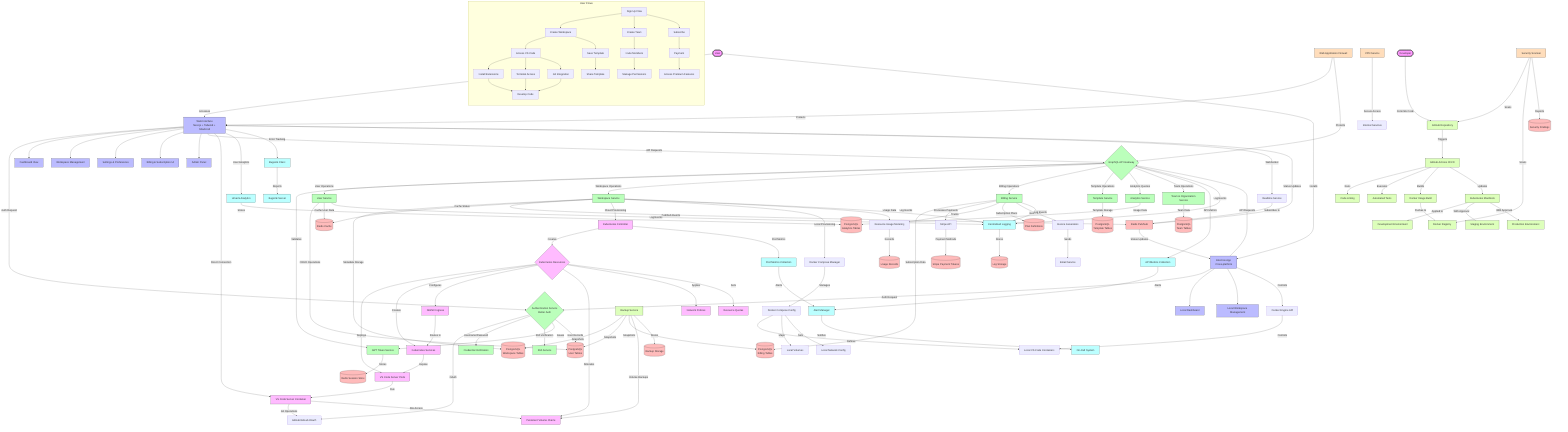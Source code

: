 flowchart TB
    %% User Entry Points
    User([User]) -->|Accesses| WebUI[Web Interface\nNext.js + Tailwind + ShadcnUI]
    User -->|Installs| ElectronApp[Electron App\nCross-platform]
    Developer([Developer]) -->|Commits Code| GitRepo[GitHub Repository]
    
    %% Authentication Flow
    WebUI -->|Auth Request| AuthService{Authentication Service\nBetter Auth}
    ElectronApp -->|Auth Request| AuthService
    AuthService -->|OAuth| GitProviders[GitHub/GitLab OAuth]
    AuthService -->|Username/Password| CredentialVerify[Credential Verification]
    AuthService -->|2FA Verification| TwoFactor[2FA Service]
    AuthService -->|Issues| JWTService[JWT Token Service]
    JWTService -->|Stores| RedisSession[(Redis Session Store)]
    AuthService -->|User Records| UserDB[(PostgreSQL\nUser Tables)]
    
    %% Frontend Components
    WebUI --> Dashboard[Dashboard View]
    WebUI --> WorkspaceManagement[Workspace Management]
    WebUI --> SettingsPanel[Settings & Preferences]
    WebUI --> BillingUI[Billing & Subscription UI]
    WebUI --> AdminPanel[Admin Panel]
    ElectronApp --> LocalDashboard[Local Dashboard]
    ElectronApp --> LocalWorkspaceManagement[Local Workspace Management]
    ElectronApp -->|Controls| DockerEngineAPI[Docker Engine API]
    
    %% API Gateway & GraphQL
    WebUI -->|API Requests| APIGateway{GraphQL API Gateway}
    ElectronApp -->|API Requests| APIGateway
    APIGateway -->|Validates| JWTService
    
    %% Core Services
    APIGateway -->|User Operations| UserService[User Service]
    APIGateway -->|Workspace Operations| WorkspaceService[Workspace Service]
    APIGateway -->|Billing Operations| BillingService[Billing Service]
    APIGateway -->|Template Operations| TemplateService[Template Service]
    APIGateway -->|Analytics Queries| AnalyticsService[Analytics Service]
    APIGateway -->|Team Operations| TeamService[Team & Organization Service]
    
    %% Database Interactions
    UserService -->|CRUD Operations| UserDB
    WorkspaceService -->|Metadata Storage| WorkspaceDB[(PostgreSQL\nWorkspace Tables)]
    BillingService -->|Subscription Data| BillingDB[(PostgreSQL\nBilling Tables)]
    TeamService -->|Team Data| TeamDB[(PostgreSQL\nTeam Tables)]
    TemplateService -->|Template Storage| TemplateDB[(PostgreSQL\nTemplate Tables)]
    AnalyticsService -->|Usage Data| AnalyticsDB[(PostgreSQL\nAnalytics Tables)]
    
    %% Redis Cache
    UserService -->|Cache User Data| RedisCache[(Redis Cache)]
    WorkspaceService -->|Cache Status| RedisCache
    WorkspaceService -->|Pub/Sub Events| RedisPubSub[Redis Pub/Sub]
    RedisPubSub -->|Status Updates| WebUI
    RedisPubSub -->|Status Updates| ElectronApp
    
    %% Workspace Runtime - Kubernetes
    WorkspaceService -->|Cloud Provisioning| K8sController[Kubernetes Controller]
    K8sController -->|Creates| K8sResources{Kubernetes Resources}
    K8sResources -->|Deploys| Pods[VS Code Server Pods]
    K8sResources -->|Creates| K8sServices[Kubernetes Services]
    K8sResources -->|Configures| Ingress[NGINX Ingress]
    K8sResources -->|Allocates| PVCs[Persistent Volume Claims]
    K8sResources -->|Applies| NetworkPolicies[Network Policies]
    K8sResources -->|Sets| ResourceQuotas[Resource Quotas]
    Pods -->|Run| VSCodeContainer[VS Code Server Container]
    Ingress -->|Routes to| K8sServices
    K8sServices -->|Expose| Pods
    WebUI -->|Direct Connection| VSCodeContainer
    VSCodeContainer -->|Git Operations| GitProviders
    VSCodeContainer -->|File Access| PVCs
    
    %% Workspace Runtime - Docker Compose
    WorkspaceService -->|Local Provisioning| ComposeManager[Docker Compose Manager]
    ComposeManager -->|Manages| ComposeConfig[Docker Compose Config]
    ComposeConfig -->|Defines| LocalContainers[Local VS Code Containers]
    ComposeConfig -->|Maps| LocalVolumes[Local Volumes]
    ComposeConfig -->|Sets| LocalNetworking[Local Network Config]
    DockerEngineAPI -->|Controls| LocalContainers
    
    %% Billing and Payments
    BillingService -->|Processes Payments| StripeAPI[Stripe API]
    BillingService -->|Tracks| UsageMetering[Resource Usage Metering]
    StripeAPI -->|Payment Methods| PaymentDB[(Stripe Payment Tokens)]
    BillingService -->|Subscription Plans| SubscriptionDB[(Plan Definitions)]
    WorkspaceService -->|Usage Data| UsageMetering
    UsageMetering -->|Records| UsageDB[(Usage Records)]
    BillingService -->|Generates| Invoices[Invoice Generation]
    Invoices -->|Sends| EmailService[Email Service]
    
    %% CI/CD Pipeline
    GitRepo -->|Triggers| GithubActions[GitHub Actions CI/CD]
    GithubActions -->|Runs| Linting[Code Linting]
    GithubActions -->|Executes| Testing[Automated Tests]
    GithubActions -->|Builds| DockerBuild[Docker Image Build]
    DockerBuild -->|Pushes to| DockerRegistry[Docker Registry]
    GithubActions -->|Updates| K8sManifests[Kubernetes Manifests]
    K8sManifests -->|Applied to| DevEnvironment[Development Environment]
    K8sManifests -->|With Approval| StagingEnvironment[Staging Environment]
    K8sManifests -->|With Approval| ProductionEnvironment[Production Environment]
    
    %% Monitoring and Observability
    WebUI -->|User Analytics| UmamiAnalytics[Umami Analytics]
    WebUI -->|Error Tracking| BugsinkClient[Bugsink Client]
    APIGateway -->|API Metrics| APIMetrics[API Metrics Collection]
    K8sController -->|Pod Metrics| PodMetrics[Pod Metrics Collection]
    WorkspaceService -->|Log Events| LogCollection[Centralized Logging]
    UserService -->|Log Events| LogCollection
    BillingService -->|Log Events| LogCollection
    APIGateway -->|Log Events| LogCollection
    BugsinkClient -->|Reports| BugsinkServer[Bugsink Server]
    UmamiAnalytics -->|Stores| AnalyticsDB
    LogCollection -->|Stores| LogStorage[(Log Storage)]
    APIMetrics -->|Alerts| AlertManager[Alert Manager]
    PodMetrics -->|Alerts| AlertManager
    AlertManager -->|Notifies| OnCallSystem[On-Call System]
    
    %% Backup and Disaster Recovery
    BackupManager[Backup Service] -->|Snapshots| WorkspaceDB
    BackupManager -->|Snapshots| UserDB
    BackupManager -->|Snapshots| BillingDB
    BackupManager -->|Volume Backups| PVCs
    BackupManager -->|Stores| BackupStorage[(Backup Storage)]
    
    %% User Flows
    subgraph UserFlows [User Flows]
        direction TB
        uf1[Sign Up Flow] --> uf2[Create Workspace]
        uf2 --> uf3[Access VS Code]
        uf3 --> uf4[Install Extensions]
        uf3 --> uf5[Terminal Access]
        uf3 --> uf6[Git Integration]
        uf4 --> uf7[Develop Code]
        uf5 --> uf7
        uf6 --> uf7
        uf2 --> uf8[Save Template]
        uf8 --> uf9[Share Template]
        uf1 --> uf10[Create Team]
        uf10 --> uf11[Invite Members]
        uf11 --> uf12[Manage Permissions]
        uf1 --> uf13[Subscribe]
        uf13 --> uf14[Payment]
        uf14 --> uf15[Access Premium Features]
    end
    
    %% Security Components
    SecurityScanner[Security Scanner] -->|Scans| GitRepo
    SecurityScanner -->|Scans| DockerRegistry
    SecurityScanner -->|Reports| SecurityDB[(Security Findings)]
    Firewall[Web Application Firewall] -->|Protects| WebUI
    Firewall -->|Protects| APIGateway
    
    %% Data Flow
    WebUI -->|WebSocket| RealtimeService[Realtime Service]
    RealtimeService -->|Subscribes to| RedisPubSub
    VPNService[VPN Service] -->|Secure Access| InternalServices[Internal Services]
    
    %% Legend
    classDef userEndpoint fill:#f9f,stroke:#333,stroke-width:2px
    classDef frontend fill:#bbf,stroke:#333,stroke-width:1px
    classDef backend fill:#bfb,stroke:#333,stroke-width:1px
    classDef database fill:#fbb,stroke:#333,stroke-width:1px
    classDef kubernetes fill:#fbf,stroke:#333,stroke-width:1px
    classDef monitoring fill:#bff,stroke:#333,stroke-width:1px
    classDef security fill:#fdb,stroke:#333,stroke-width:1px
    classDef devops fill:#dfb,stroke:#333,stroke-width:1px
    
    class User,Developer userEndpoint
    class WebUI,ElectronApp,Dashboard,WorkspaceManagement,SettingsPanel,BillingUI,AdminPanel,LocalDashboard,LocalWorkspaceManagement frontend
    class APIGateway,UserService,WorkspaceService,BillingService,TemplateService,AnalyticsService,TeamService,AuthService,JWTService,CredentialVerify,TwoFactor backend
    class UserDB,WorkspaceDB,BillingDB,TeamDB,TemplateDB,AnalyticsDB,RedisCache,RedisSession,RedisPubSub,BackupStorage,LogStorage,SecurityDB,UsageDB,SubscriptionDB,PaymentDB database
    class K8sController,K8sResources,Pods,K8sServices,Ingress,PVCs,NetworkPolicies,ResourceQuotas,VSCodeContainer kubernetes
    class UmamiAnalytics,BugsinkClient,BugsinkServer,APIMetrics,PodMetrics,LogCollection,AlertManager,OnCallSystem monitoring
    class SecurityScanner,Firewall,VPNService security
    class GitRepo,GithubActions,Linting,Testing,DockerBuild,DockerRegistry,K8sManifests,DevEnvironment,StagingEnvironment,ProductionEnvironment,BackupManager devops